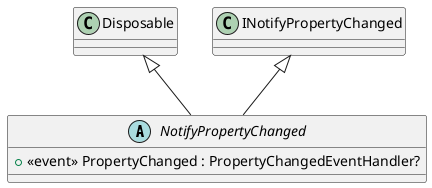 @startuml
abstract class NotifyPropertyChanged {
    +  <<event>> PropertyChanged : PropertyChangedEventHandler? 
}
Disposable <|-- NotifyPropertyChanged
INotifyPropertyChanged <|-- NotifyPropertyChanged
@enduml
